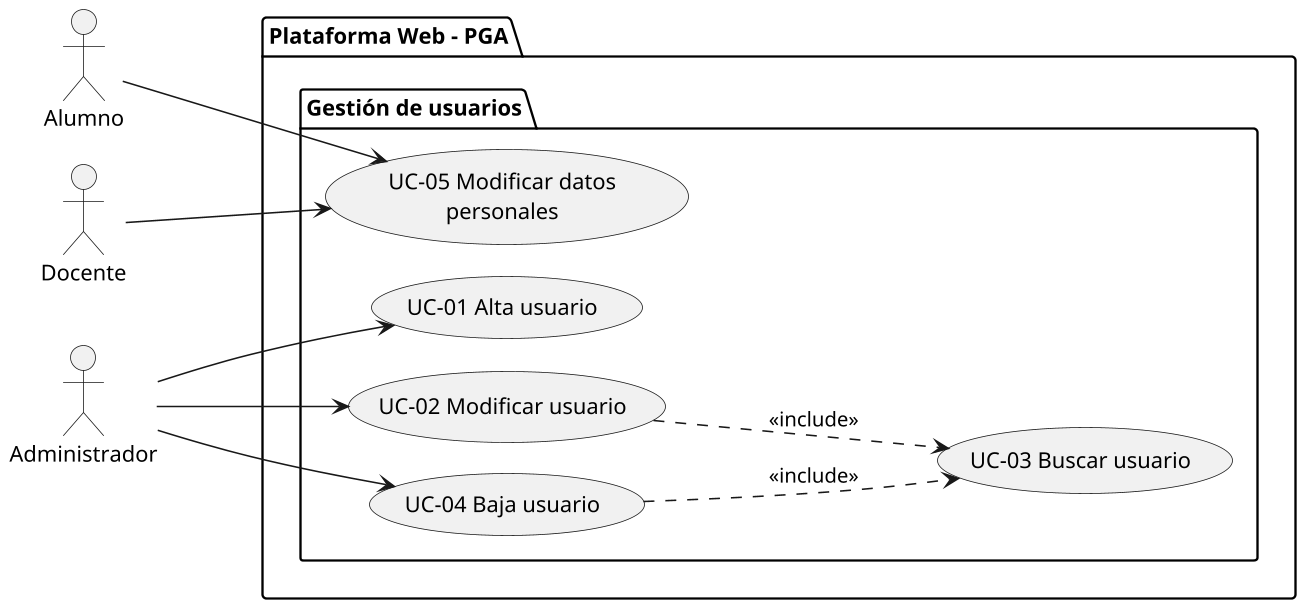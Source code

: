 @startuml SUBSISTEMA_GestionUsuarios
left to right direction

skinparam dpi 150
skinparam usecasePadding 25
skinparam actorPadding 80
skinparam packagePadding 50
skinparam wrapWidth 200

skinparam nodesep 20
skinparam ranksep 100

actor Alumno
actor Docente
actor Administrador

package "Plataforma Web - PGA"{
    package "Gestión de usuarios" {
        usecase "UC-01 Alta usuario" as UC01
        usecase "UC-02 Modificar usuario" as UC02
        usecase "UC-03 Buscar usuario" as UC03
        usecase "UC-04 Baja usuario" as UC04
        usecase "UC-05 Modificar datos personales" as UC05
    }
}
Administrador --> UC01
Administrador --> UC02
UC02 ..> UC03 : <<include>>
Administrador --> UC04
UC04 ..> UC03 : <<include>>

Alumno --> UC05
Docente --> UC05
